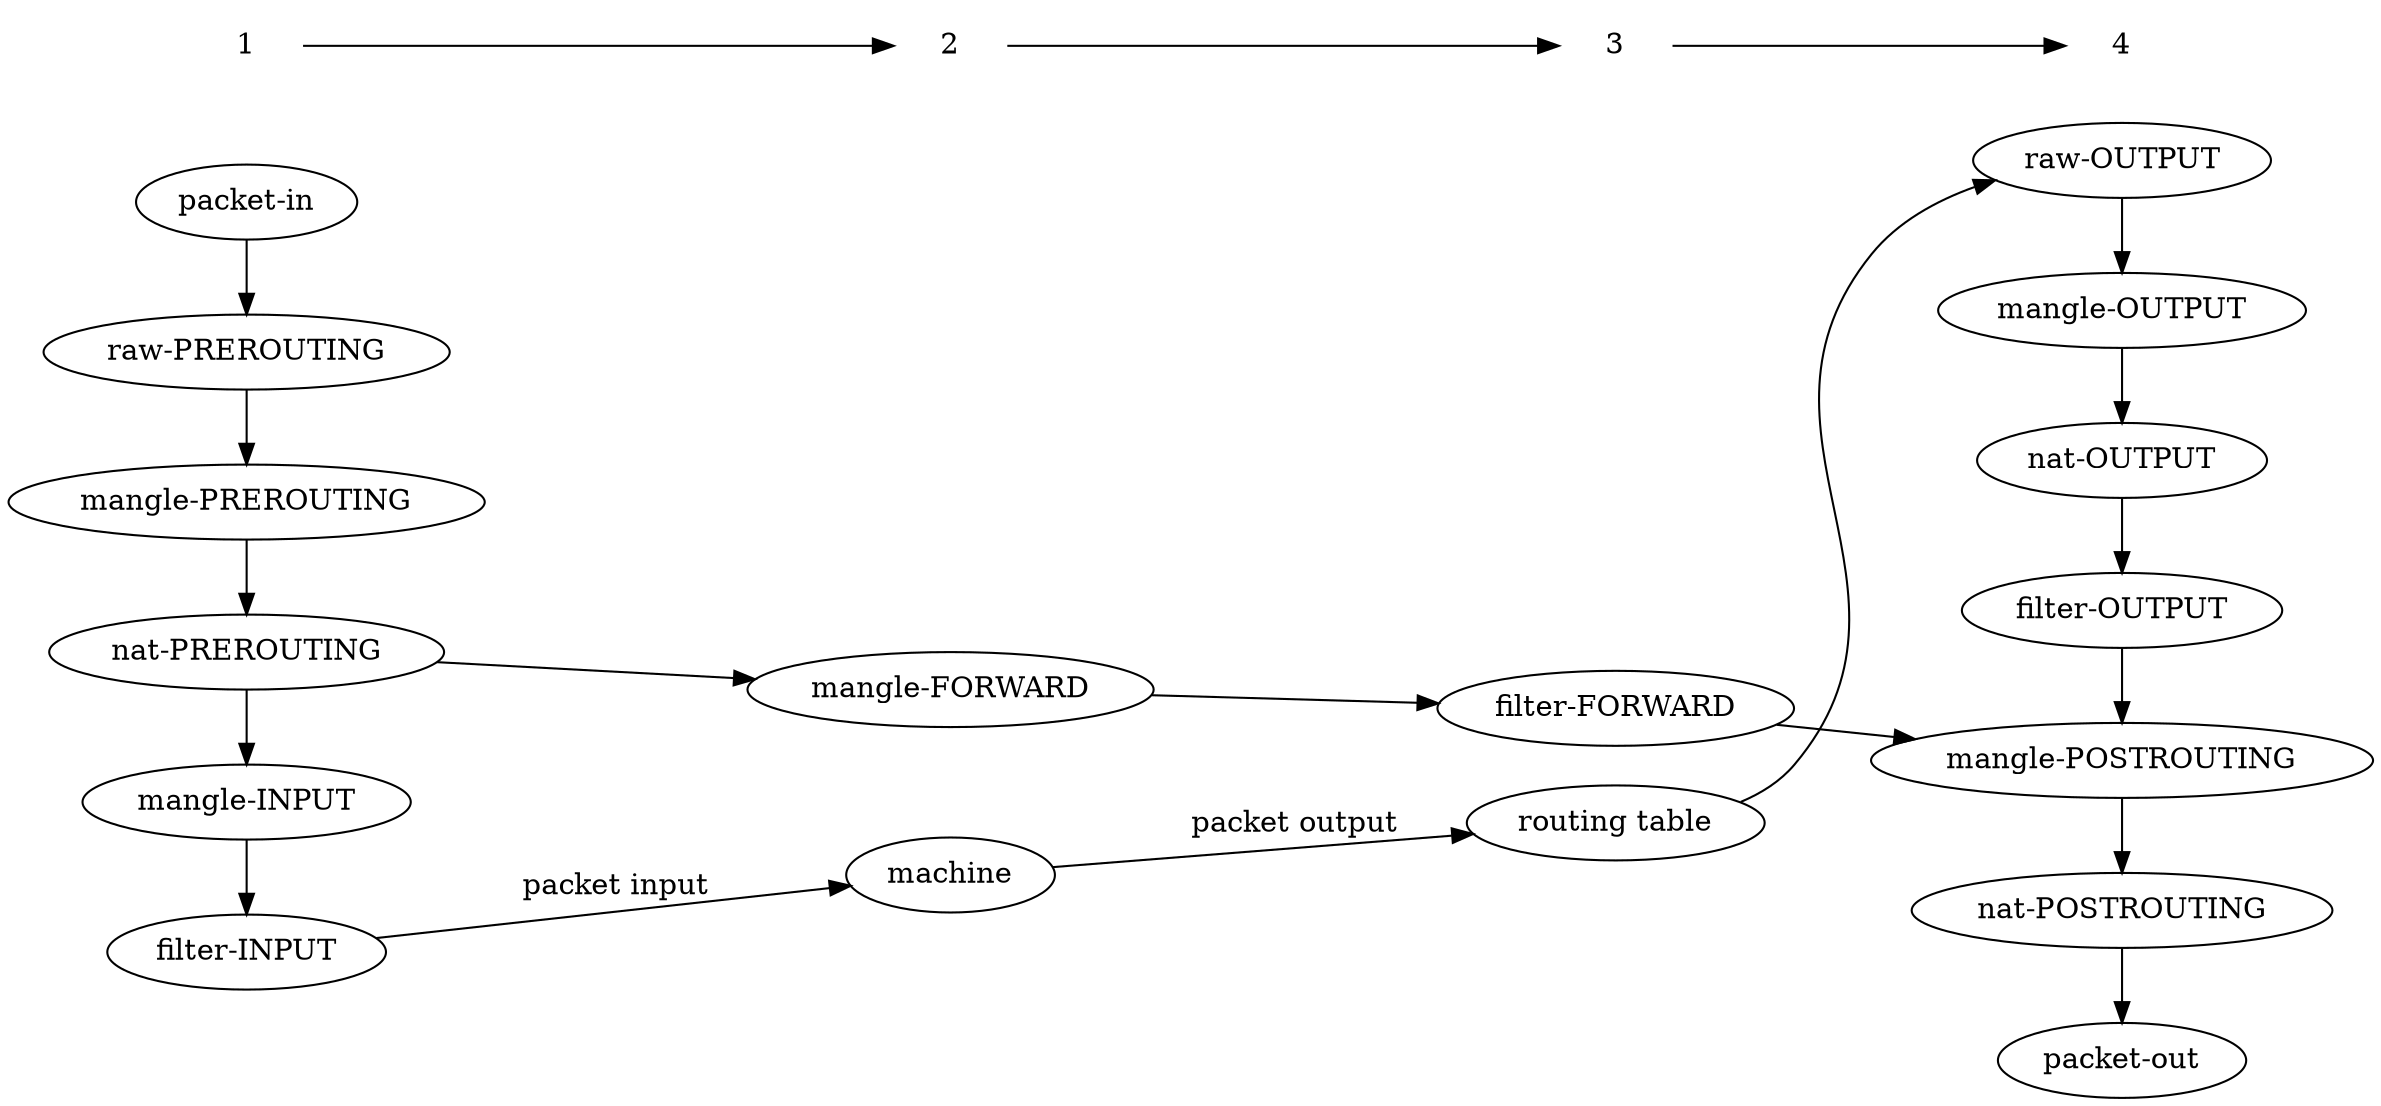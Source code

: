 /*
 * This represents the relationship between chains in the
 *  table.  To generate an SVG diagram from this
 * file, install GraphViz (http://www.graphviz.org/) and 
 * then run:
 *
 * dot -T svg -o index.svg index.dot
 *
 */
digraph table_nat_PREROUTING {
  rankdir=LR;

  "packet-in"
  "packet-out"
  "machine"
  "routing table"
  "raw-PREROUTING" [URL="raw-PREROUTING.svg"]
  "mangle-PREROUTING" [URL="mangle-PREROUTING.svg"]
  "nat-PREROUTING" [URL="nat-PREROUTING.svg"]
  "mangle-POSTROUTING" [URL="mangle-POSTROUTING.svg"]
  "nat-POSTROUTING" [URL="nat-POSTROUTING.svg"]
  "filter-INPUT" [URL="filter-INPUT.svg"]
  "mangle-INPUT" [URL="mangle-INPUT.svg"]
  "filter-OUTPUT" [URL="filter-OUTPUT.svg"]
  "raw-OUTPUT" [URL="raw-OUTPUT.svg"]
  "mangle-OUTPUT" [URL="mangle-OUTPUT.svg"]
  "nat-OUTPUT" [URL="nat-OUTPUT.svg"]
  "filter-FORWARD" [URL="filter-FORWARD.svg"]
  "mangle-FORWARD" [URL="mangle-FORWARD.svg"]
  node [shape=plaintext];
  1 -> 2 -> 3 -> 4
  
  { rank = same; "1"; "packet-in"; "raw-PREROUTING"; "mangle-PREROUTING"; "nat-PREROUTING"; "mangle-INPUT"; "filter-INPUT"; }
  { rank = same; "2"; "mangle-FORWARD"; "machine"; }
  { rank = same; "3"; "filter-FORWARD"; "routing table"; }
  { rank = same; "4"; "raw-OUTPUT"; "mangle-OUTPUT"; "nat-OUTPUT"; "filter-OUTPUT"; "mangle-POSTROUTING"; "nat-POSTROUTING"; "packet-out"}

  "packet-in" -> "raw-PREROUTING" -> "mangle-PREROUTING" -> "nat-PREROUTING" -> "mangle-INPUT" -> "filter-INPUT"
  "nat-PREROUTING" -> "mangle-FORWARD" -> "filter-FORWARD" -> "mangle-POSTROUTING"
  "raw-OUTPUT" -> "mangle-OUTPUT" -> "nat-OUTPUT" -> "filter-OUTPUT" -> "mangle-POSTROUTING" -> "nat-POSTROUTING" -> "packet-out"
  "filter-INPUT" -> "machine" [label="packet input"]
  "machine" -> "routing table" [label="packet output"]
  "routing table" -> "raw-OUTPUT"
}
